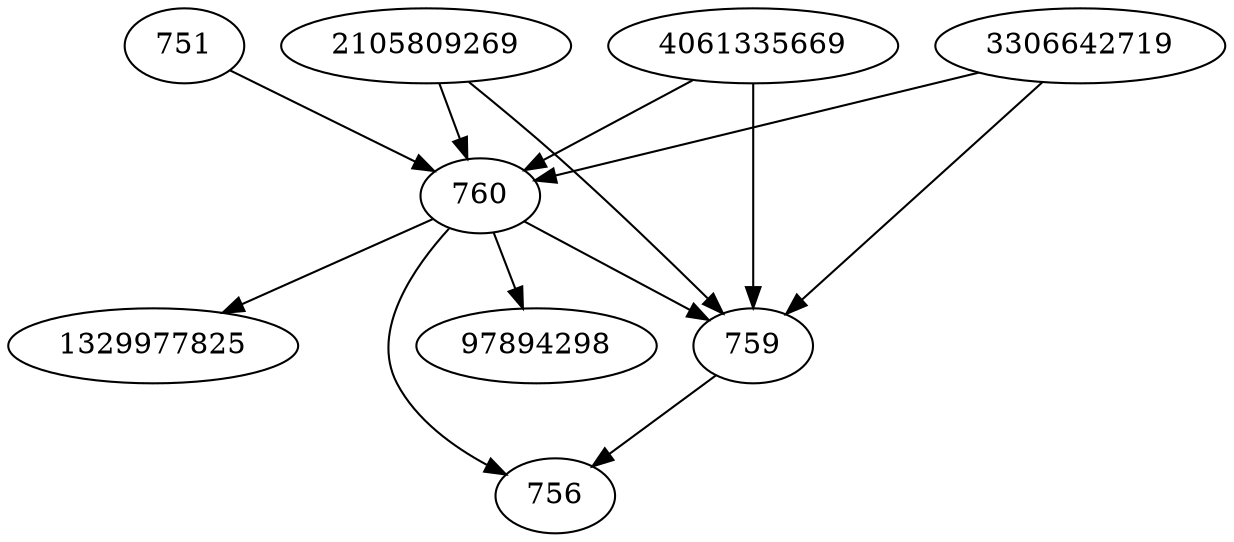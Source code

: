 strict digraph  {
1329977825;
751;
756;
2105809269;
4061335669;
759;
760;
97894298;
3306642719;
751 -> 760;
2105809269 -> 759;
2105809269 -> 760;
4061335669 -> 759;
4061335669 -> 760;
759 -> 756;
760 -> 759;
760 -> 97894298;
760 -> 756;
760 -> 1329977825;
3306642719 -> 759;
3306642719 -> 760;
}
